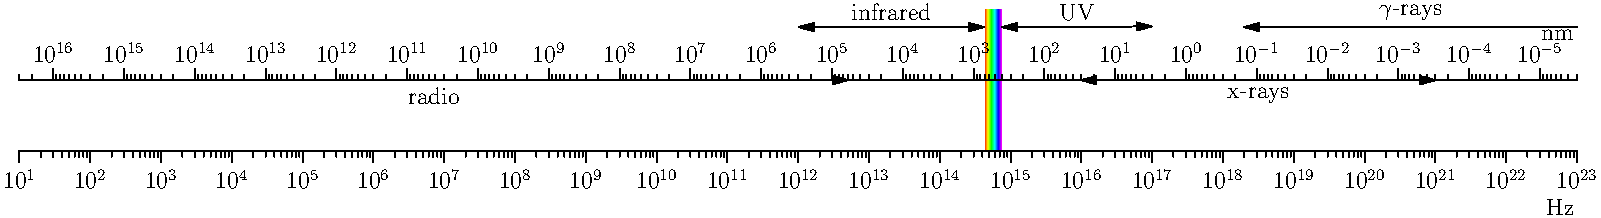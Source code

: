 import graph; 
import palette;
texpreamble("\usepackage[amssymb,thinqspace,thinspace]{SIunits}"); 
 
size(800,200); 
 
real c=3e8;
real nm=1e-9;
real freq(real lambda) {return c/(lambda*nm);} 
real lambda(real f) {return c/(f*nm);} 
 
real fmin=10; 
real fmax=1e23; 
 
scale(Log(true),Linear(true)); 
xlimits(fmin,fmax); 
ylimits(0,1); 
 
real uv=freq(400);
real ir=freq(700);
 
bounds visible=bounds(Scale(uv).x,Scale(ir).x);
palette(visible,uv,ir+(0,2),Bottom,Rainbow(),invisible);

xaxis(Label("\hertz",1),Bottom,RightTicks,above=true); 
 
real log10Left(real x) {return -log10(x);}
real pow10Left(real x) {return pow10(-x);}

scaleT LogLeft=scaleT(log10Left,pow10Left,logarithmic=true);

picture q=secondaryX(new void(picture p) { 
    scale(p,LogLeft,Linear); 
    xlimits(p,lambda(fmax),lambda(fmin));
    ylimits(p,0,1); 
    xaxis(p,Label("\nano\metre",1,0.01N),Top,LeftTicks(DefaultLogFormat,n=10)); 
  }); 
 
add(q,above=true); 

margin margin=PenMargin(0,0);
draw("radio",Scale((10,1))--Scale((5e12,1)),S,Arrow); 
draw("infrared",Scale((1e12,1.75))--Scale(shift(0,1.75)*ir),LeftSide,Arrows,margin);
draw("UV",Scale(shift(0,1.75)*uv)--Scale((1e17,1.76)),LeftSide,Arrows,margin);
draw("x-rays",Scale((1e16,1))--Scale((1e21,1)),RightSide,Arrows); 
draw("$\gamma$-rays",Scale((fmax,1.75))--Scale((2e18,1.75)),Arrow); 

